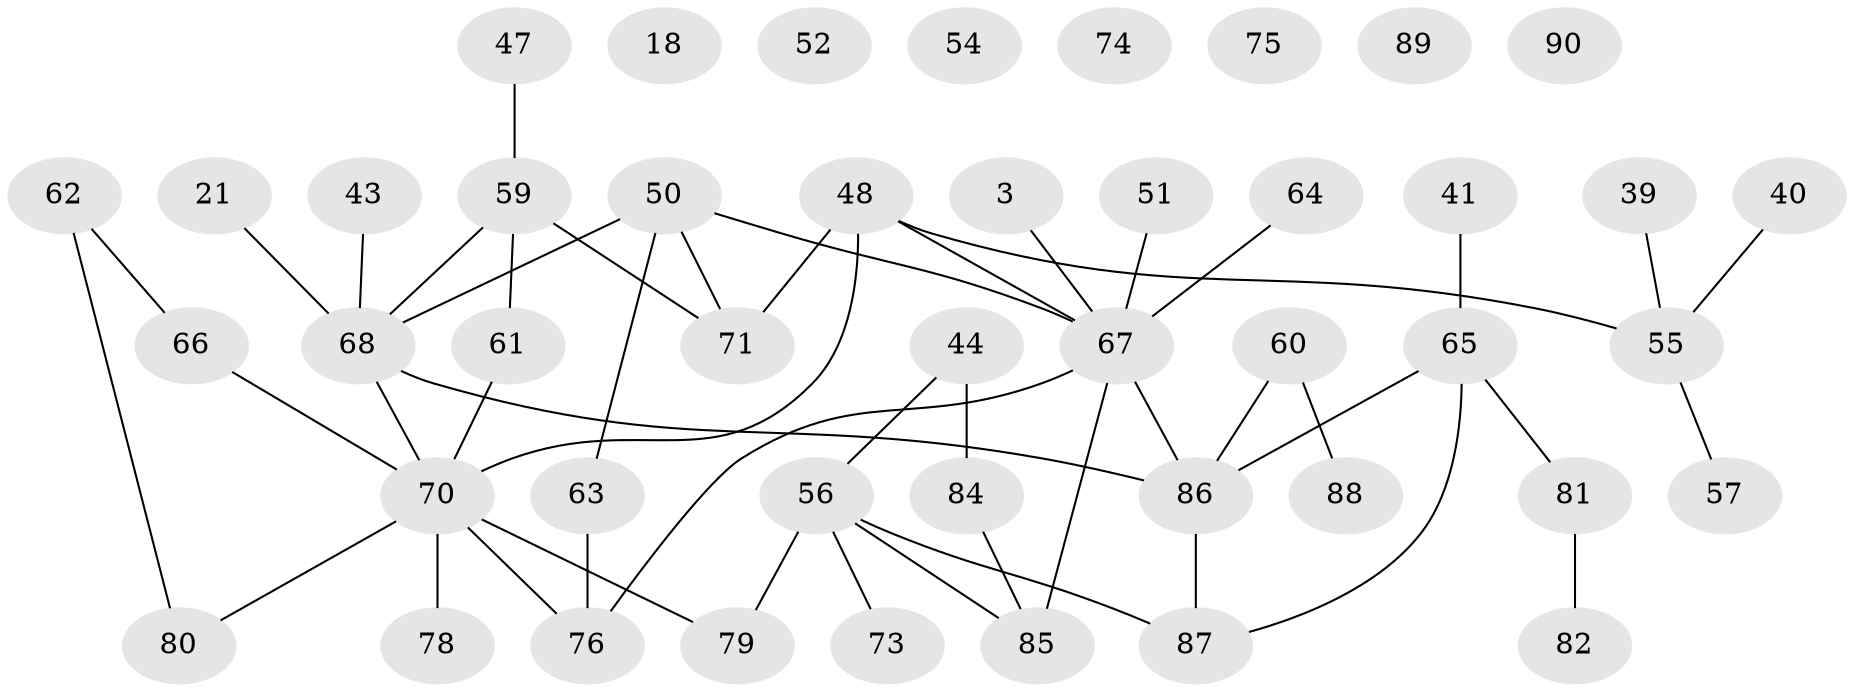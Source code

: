 // original degree distribution, {1: 0.24444444444444444, 2: 0.3333333333333333, 4: 0.1, 3: 0.16666666666666666, 0: 0.06666666666666667, 5: 0.06666666666666667, 7: 0.011111111111111112, 6: 0.011111111111111112}
// Generated by graph-tools (version 1.1) at 2025/40/03/09/25 04:40:45]
// undirected, 45 vertices, 49 edges
graph export_dot {
graph [start="1"]
  node [color=gray90,style=filled];
  3;
  18;
  21;
  39;
  40;
  41;
  43;
  44;
  47;
  48 [super="+23"];
  50 [super="+12+6+29+42"];
  51;
  52;
  54 [super="+15"];
  55;
  56 [super="+22+26+46+53"];
  57 [super="+2"];
  59 [super="+16+11"];
  60;
  61;
  62;
  63 [super="+30"];
  64;
  65 [super="+32"];
  66;
  67 [super="+1+49+45"];
  68 [super="+27"];
  70 [super="+58+69"];
  71 [super="+35"];
  73;
  74;
  75;
  76 [super="+72"];
  78;
  79;
  80;
  81;
  82;
  84;
  85 [super="+7+37"];
  86 [super="+33+19+38+83"];
  87 [super="+8"];
  88 [super="+5"];
  89;
  90;
  3 -- 67;
  21 -- 68;
  39 -- 55;
  40 -- 55;
  41 -- 65;
  43 -- 68;
  44 -- 56;
  44 -- 84;
  47 -- 59;
  48 -- 55;
  48 -- 71;
  48 -- 67 [weight=2];
  48 -- 70;
  50 -- 68 [weight=2];
  50 -- 71;
  50 -- 63;
  50 -- 67;
  51 -- 67;
  55 -- 57;
  56 -- 87 [weight=2];
  56 -- 85 [weight=2];
  56 -- 73;
  56 -- 79;
  59 -- 61;
  59 -- 68;
  59 -- 71;
  60 -- 86;
  60 -- 88;
  61 -- 70;
  62 -- 66;
  62 -- 80;
  63 -- 76;
  64 -- 67;
  65 -- 87 [weight=2];
  65 -- 81;
  65 -- 86;
  66 -- 70;
  67 -- 86 [weight=2];
  67 -- 85 [weight=2];
  67 -- 76 [weight=2];
  68 -- 86 [weight=2];
  68 -- 70;
  70 -- 76;
  70 -- 80;
  70 -- 78;
  70 -- 79;
  81 -- 82;
  84 -- 85;
  86 -- 87;
}

